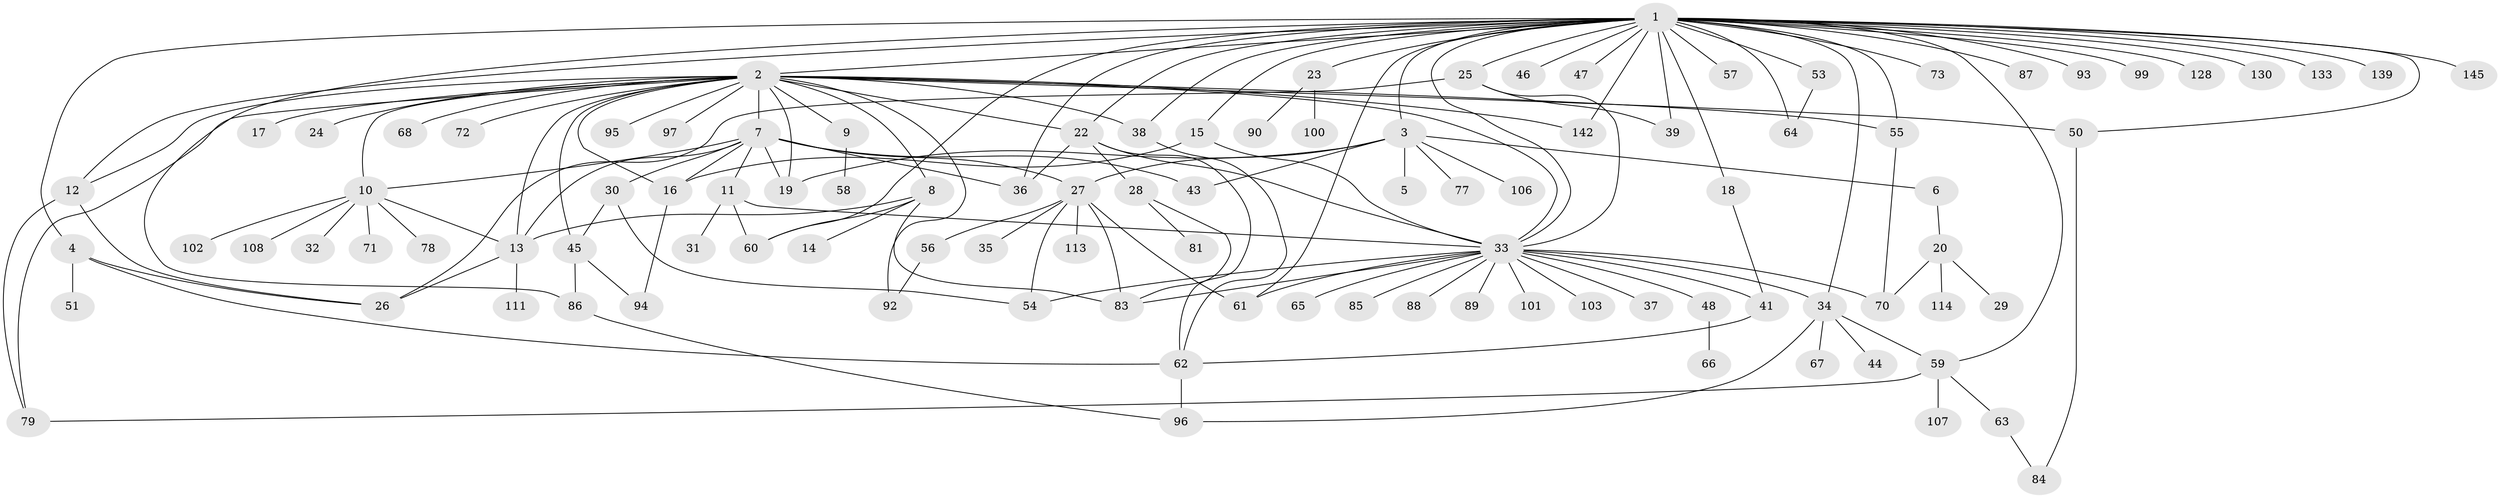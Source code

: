 // original degree distribution, {36: 0.006802721088435374, 26: 0.006802721088435374, 8: 0.02040816326530612, 4: 0.09523809523809523, 1: 0.4557823129251701, 2: 0.2108843537414966, 11: 0.006802721088435374, 5: 0.027210884353741496, 3: 0.1360544217687075, 6: 0.013605442176870748, 7: 0.006802721088435374, 9: 0.006802721088435374, 16: 0.006802721088435374}
// Generated by graph-tools (version 1.1) at 2025/18/03/04/25 18:18:24]
// undirected, 102 vertices, 155 edges
graph export_dot {
graph [start="1"]
  node [color=gray90,style=filled];
  1;
  2;
  3;
  4;
  5;
  6;
  7 [super="+138+146+116"];
  8;
  9 [super="+76"];
  10;
  11 [super="+119+21"];
  12;
  13;
  14;
  15;
  16;
  17;
  18 [super="+98+140"];
  19 [super="+75+121"];
  20;
  22 [super="+69+115+105+117"];
  23 [super="+82"];
  24;
  25 [super="+125"];
  26 [super="+40"];
  27 [super="+42"];
  28 [super="+91"];
  29;
  30;
  31;
  32;
  33 [super="+49"];
  34 [super="+127+110"];
  35;
  36;
  37;
  38 [super="+104+118"];
  39 [super="+135"];
  41 [super="+52"];
  43;
  44;
  45 [super="+80+137"];
  46;
  47;
  48;
  50;
  51;
  53;
  54;
  55;
  56;
  57;
  58;
  59;
  60;
  61 [super="+120"];
  62 [super="+147"];
  63;
  64 [super="+143"];
  65;
  66;
  67;
  68;
  70 [super="+122+74"];
  71;
  72;
  73;
  77;
  78;
  79;
  81;
  83;
  84;
  85;
  86 [super="+124"];
  87;
  88;
  89;
  90;
  92;
  93;
  94;
  95;
  96;
  97;
  99;
  100;
  101;
  102;
  103;
  106 [super="+112"];
  107;
  108;
  111;
  113;
  114;
  128;
  130;
  133;
  139;
  142 [super="+144"];
  145;
  1 -- 2;
  1 -- 3;
  1 -- 4;
  1 -- 12;
  1 -- 15;
  1 -- 18;
  1 -- 23;
  1 -- 25;
  1 -- 34;
  1 -- 36;
  1 -- 39;
  1 -- 46;
  1 -- 47;
  1 -- 50;
  1 -- 53;
  1 -- 55;
  1 -- 57;
  1 -- 59;
  1 -- 60;
  1 -- 61;
  1 -- 73;
  1 -- 86;
  1 -- 87;
  1 -- 93;
  1 -- 99;
  1 -- 128;
  1 -- 130;
  1 -- 133;
  1 -- 139;
  1 -- 142;
  1 -- 145;
  1 -- 33;
  1 -- 64;
  1 -- 38;
  1 -- 22;
  2 -- 7 [weight=2];
  2 -- 8;
  2 -- 9 [weight=2];
  2 -- 10;
  2 -- 12;
  2 -- 13;
  2 -- 16;
  2 -- 17;
  2 -- 19;
  2 -- 22;
  2 -- 24;
  2 -- 33;
  2 -- 38;
  2 -- 45;
  2 -- 50;
  2 -- 55;
  2 -- 68;
  2 -- 72;
  2 -- 79;
  2 -- 92;
  2 -- 95;
  2 -- 97;
  2 -- 142;
  3 -- 5;
  3 -- 6;
  3 -- 27;
  3 -- 43;
  3 -- 77;
  3 -- 106;
  3 -- 19;
  4 -- 26;
  4 -- 51;
  4 -- 62;
  6 -- 20;
  7 -- 10;
  7 -- 11;
  7 -- 13;
  7 -- 16;
  7 -- 27;
  7 -- 30;
  7 -- 36;
  7 -- 43;
  7 -- 19;
  8 -- 13;
  8 -- 14;
  8 -- 60;
  8 -- 83;
  9 -- 58;
  10 -- 13;
  10 -- 32;
  10 -- 71;
  10 -- 78;
  10 -- 102;
  10 -- 108;
  11 -- 60;
  11 -- 33;
  11 -- 31;
  12 -- 79;
  12 -- 26;
  13 -- 26;
  13 -- 111;
  15 -- 16;
  15 -- 33;
  16 -- 94;
  18 -- 41;
  20 -- 29;
  20 -- 114;
  20 -- 70;
  22 -- 28;
  22 -- 33;
  22 -- 62;
  22 -- 36;
  23 -- 90;
  23 -- 100;
  25 -- 26;
  25 -- 33;
  25 -- 39;
  27 -- 35;
  27 -- 54;
  27 -- 56;
  27 -- 83;
  27 -- 113;
  27 -- 61;
  28 -- 81;
  28 -- 83;
  30 -- 54;
  30 -- 45;
  33 -- 37;
  33 -- 41;
  33 -- 48;
  33 -- 65;
  33 -- 83;
  33 -- 85;
  33 -- 89;
  33 -- 101;
  33 -- 103;
  33 -- 34;
  33 -- 54;
  33 -- 88;
  33 -- 61;
  33 -- 70;
  34 -- 44;
  34 -- 59;
  34 -- 67;
  34 -- 96;
  38 -- 62;
  41 -- 62;
  45 -- 86;
  45 -- 94;
  48 -- 66;
  50 -- 84;
  53 -- 64;
  55 -- 70;
  56 -- 92;
  59 -- 63;
  59 -- 79;
  59 -- 107;
  62 -- 96;
  63 -- 84;
  86 -- 96;
}
